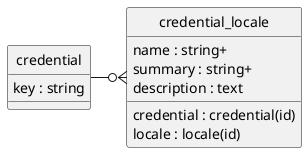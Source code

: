 @startuml uml
skinparam monochrome true
skinparam linetype ortho
hide circle

entity credential {
    key : string
}

entity credential_locale {
    credential : credential(id)
    locale : locale(id)
    name : string+
    summary : string+
    description : text
}

credential -r-o{ credential_locale

@enduml
